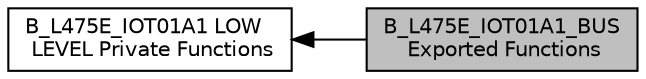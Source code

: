 digraph "B_L475E_IOT01A1_BUS Exported Functions"
{
  edge [fontname="Helvetica",fontsize="10",labelfontname="Helvetica",labelfontsize="10"];
  node [fontname="Helvetica",fontsize="10",shape=box];
  rankdir=LR;
  Node1 [label="B_L475E_IOT01A1_BUS\l Exported Functions",height=0.2,width=0.4,color="black", fillcolor="grey75", style="filled", fontcolor="black",tooltip=" "];
  Node2 [label="B_L475E_IOT01A1 LOW\l LEVEL Private Functions",height=0.2,width=0.4,color="black", fillcolor="white", style="filled",URL="$group___b___l475_e___i_o_t01_a1___l_o_w___l_e_v_e_l___private___functions.html",tooltip=" "];
  Node2->Node1 [shape=plaintext, dir="back", style="solid"];
}
